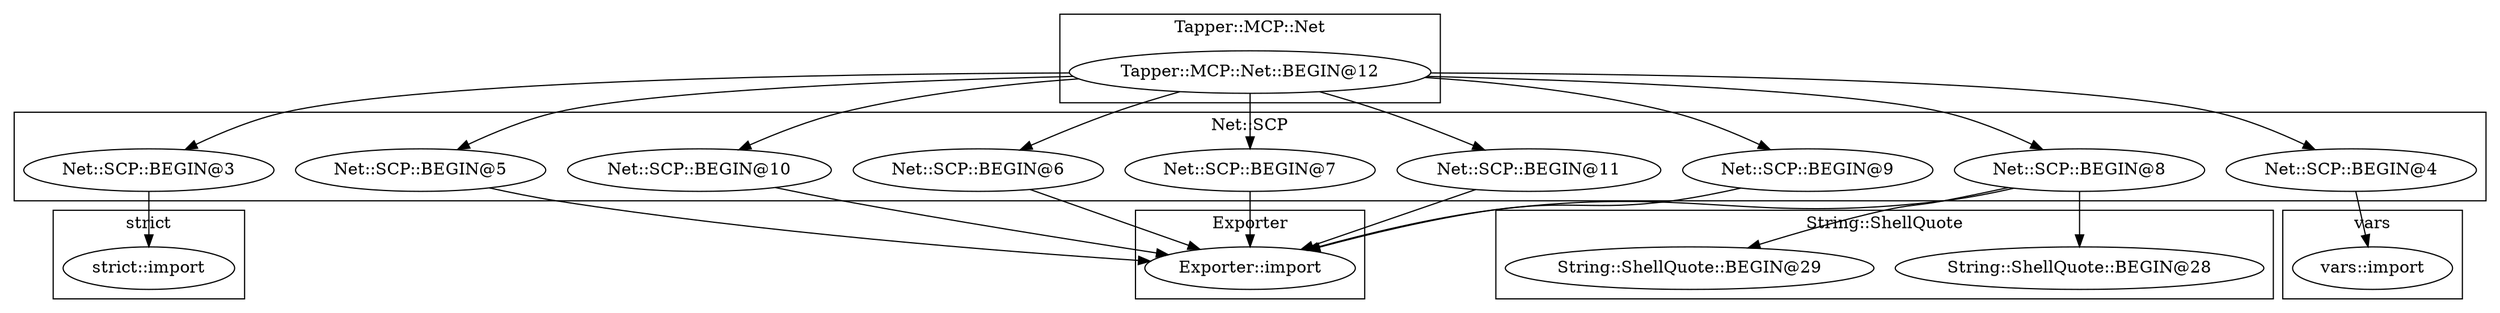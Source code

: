 digraph {
graph [overlap=false]
subgraph cluster_String_ShellQuote {
	label="String::ShellQuote";
	"String::ShellQuote::BEGIN@28";
	"String::ShellQuote::BEGIN@29";
}
subgraph cluster_Tapper_MCP_Net {
	label="Tapper::MCP::Net";
	"Tapper::MCP::Net::BEGIN@12";
}
subgraph cluster_Exporter {
	label="Exporter";
	"Exporter::import";
}
subgraph cluster_vars {
	label="vars";
	"vars::import";
}
subgraph cluster_Net_SCP {
	label="Net::SCP";
	"Net::SCP::BEGIN@3";
	"Net::SCP::BEGIN@11";
	"Net::SCP::BEGIN@7";
	"Net::SCP::BEGIN@6";
	"Net::SCP::BEGIN@8";
	"Net::SCP::BEGIN@4";
	"Net::SCP::BEGIN@9";
	"Net::SCP::BEGIN@10";
	"Net::SCP::BEGIN@5";
}
subgraph cluster_strict {
	label="strict";
	"strict::import";
}
"Net::SCP::BEGIN@10" -> "Exporter::import";
"Net::SCP::BEGIN@5" -> "Exporter::import";
"Net::SCP::BEGIN@11" -> "Exporter::import";
"Net::SCP::BEGIN@8" -> "Exporter::import";
"Net::SCP::BEGIN@7" -> "Exporter::import";
"Net::SCP::BEGIN@9" -> "Exporter::import";
"Net::SCP::BEGIN@6" -> "Exporter::import";
"Tapper::MCP::Net::BEGIN@12" -> "Net::SCP::BEGIN@10";
"Tapper::MCP::Net::BEGIN@12" -> "Net::SCP::BEGIN@5";
"Tapper::MCP::Net::BEGIN@12" -> "Net::SCP::BEGIN@11";
"Tapper::MCP::Net::BEGIN@12" -> "Net::SCP::BEGIN@4";
"Net::SCP::BEGIN@4" -> "vars::import";
"Tapper::MCP::Net::BEGIN@12" -> "Net::SCP::BEGIN@8";
"Net::SCP::BEGIN@3" -> "strict::import";
"Tapper::MCP::Net::BEGIN@12" -> "Net::SCP::BEGIN@7";
"Net::SCP::BEGIN@8" -> "String::ShellQuote::BEGIN@28";
"Tapper::MCP::Net::BEGIN@12" -> "Net::SCP::BEGIN@9";
"Net::SCP::BEGIN@8" -> "String::ShellQuote::BEGIN@29";
"Tapper::MCP::Net::BEGIN@12" -> "Net::SCP::BEGIN@3";
"Tapper::MCP::Net::BEGIN@12" -> "Net::SCP::BEGIN@6";
}

